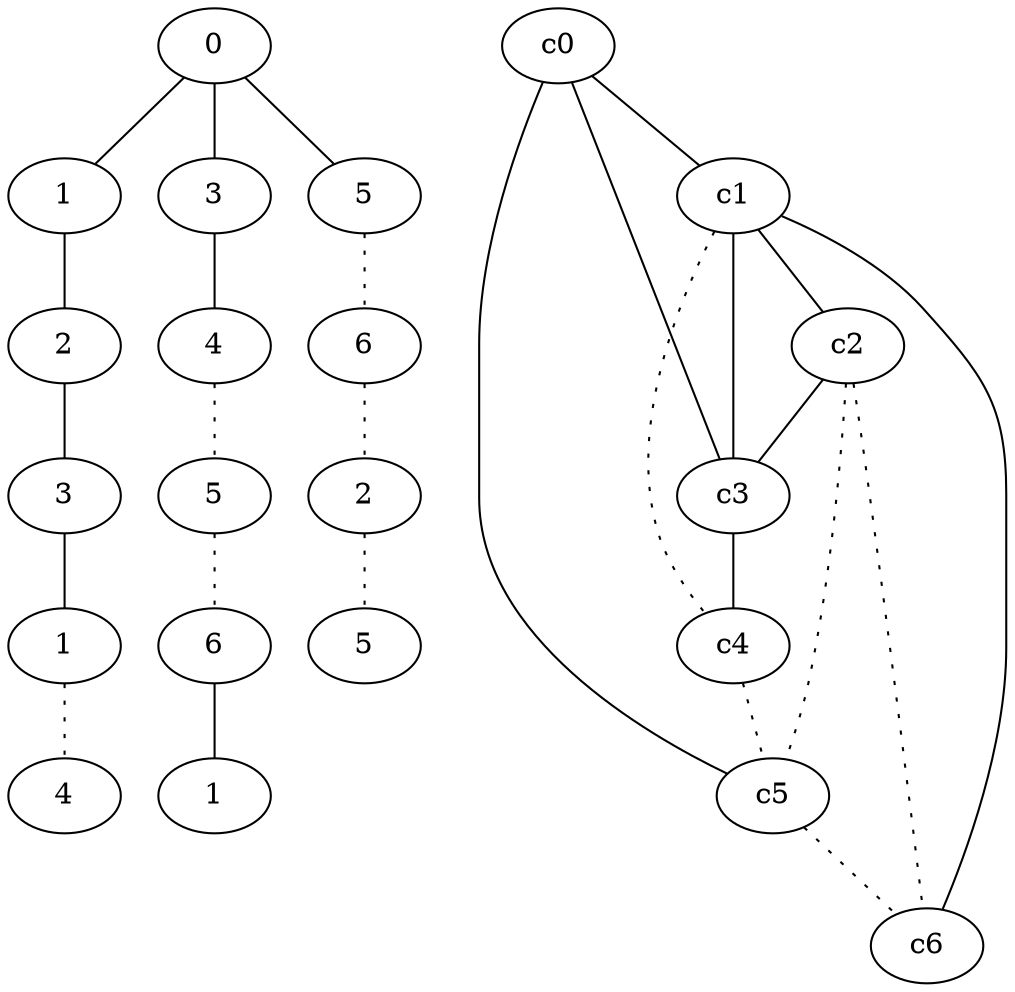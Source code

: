graph {
a0[label=0];
a1[label=1];
a2[label=2];
a3[label=3];
a4[label=1];
a5[label=4];
a6[label=3];
a7[label=4];
a8[label=5];
a9[label=6];
a10[label=1];
a11[label=5];
a12[label=6];
a13[label=2];
a14[label=5];
a0 -- a1;
a0 -- a6;
a0 -- a11;
a1 -- a2;
a2 -- a3;
a3 -- a4;
a4 -- a5 [style=dotted];
a6 -- a7;
a7 -- a8 [style=dotted];
a8 -- a9 [style=dotted];
a9 -- a10;
a11 -- a12 [style=dotted];
a12 -- a13 [style=dotted];
a13 -- a14 [style=dotted];
c0 -- c1;
c0 -- c3;
c0 -- c5;
c1 -- c2;
c1 -- c3;
c1 -- c4 [style=dotted];
c1 -- c6;
c2 -- c3;
c2 -- c5 [style=dotted];
c2 -- c6 [style=dotted];
c3 -- c4;
c4 -- c5 [style=dotted];
c5 -- c6 [style=dotted];
}
